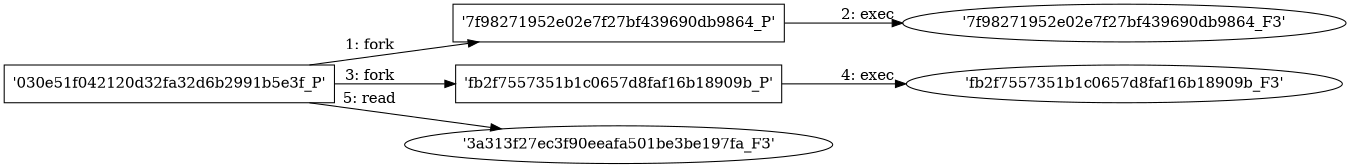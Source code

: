 digraph "D:\Learning\Paper\apt\基于CTI的攻击预警\Dataset\攻击图\ASGfromALLCTI\Threat Source newsletter (Nov. 21, 2019).dot" {
rankdir="LR"
size="9"
fixedsize="false"
splines="true"
nodesep=0.3
ranksep=0
fontsize=10
overlap="scalexy"
engine= "neato"
	"'030e51f042120d32fa32d6b2991b5e3f_P'" [node_type=Process shape=box]
	"'7f98271952e02e7f27bf439690db9864_P'" [node_type=Process shape=box]
	"'030e51f042120d32fa32d6b2991b5e3f_P'" -> "'7f98271952e02e7f27bf439690db9864_P'" [label="1: fork"]
	"'7f98271952e02e7f27bf439690db9864_P'" [node_type=Process shape=box]
	"'7f98271952e02e7f27bf439690db9864_F3'" [node_type=File shape=ellipse]
	"'7f98271952e02e7f27bf439690db9864_P'" -> "'7f98271952e02e7f27bf439690db9864_F3'" [label="2: exec"]
	"'030e51f042120d32fa32d6b2991b5e3f_P'" [node_type=Process shape=box]
	"'fb2f7557351b1c0657d8faf16b18909b_P'" [node_type=Process shape=box]
	"'030e51f042120d32fa32d6b2991b5e3f_P'" -> "'fb2f7557351b1c0657d8faf16b18909b_P'" [label="3: fork"]
	"'fb2f7557351b1c0657d8faf16b18909b_P'" [node_type=Process shape=box]
	"'fb2f7557351b1c0657d8faf16b18909b_F3'" [node_type=File shape=ellipse]
	"'fb2f7557351b1c0657d8faf16b18909b_P'" -> "'fb2f7557351b1c0657d8faf16b18909b_F3'" [label="4: exec"]
	"'3a313f27ec3f90eeafa501be3be197fa_F3'" [node_type=file shape=ellipse]
	"'030e51f042120d32fa32d6b2991b5e3f_P'" [node_type=Process shape=box]
	"'030e51f042120d32fa32d6b2991b5e3f_P'" -> "'3a313f27ec3f90eeafa501be3be197fa_F3'" [label="5: read"]
}
